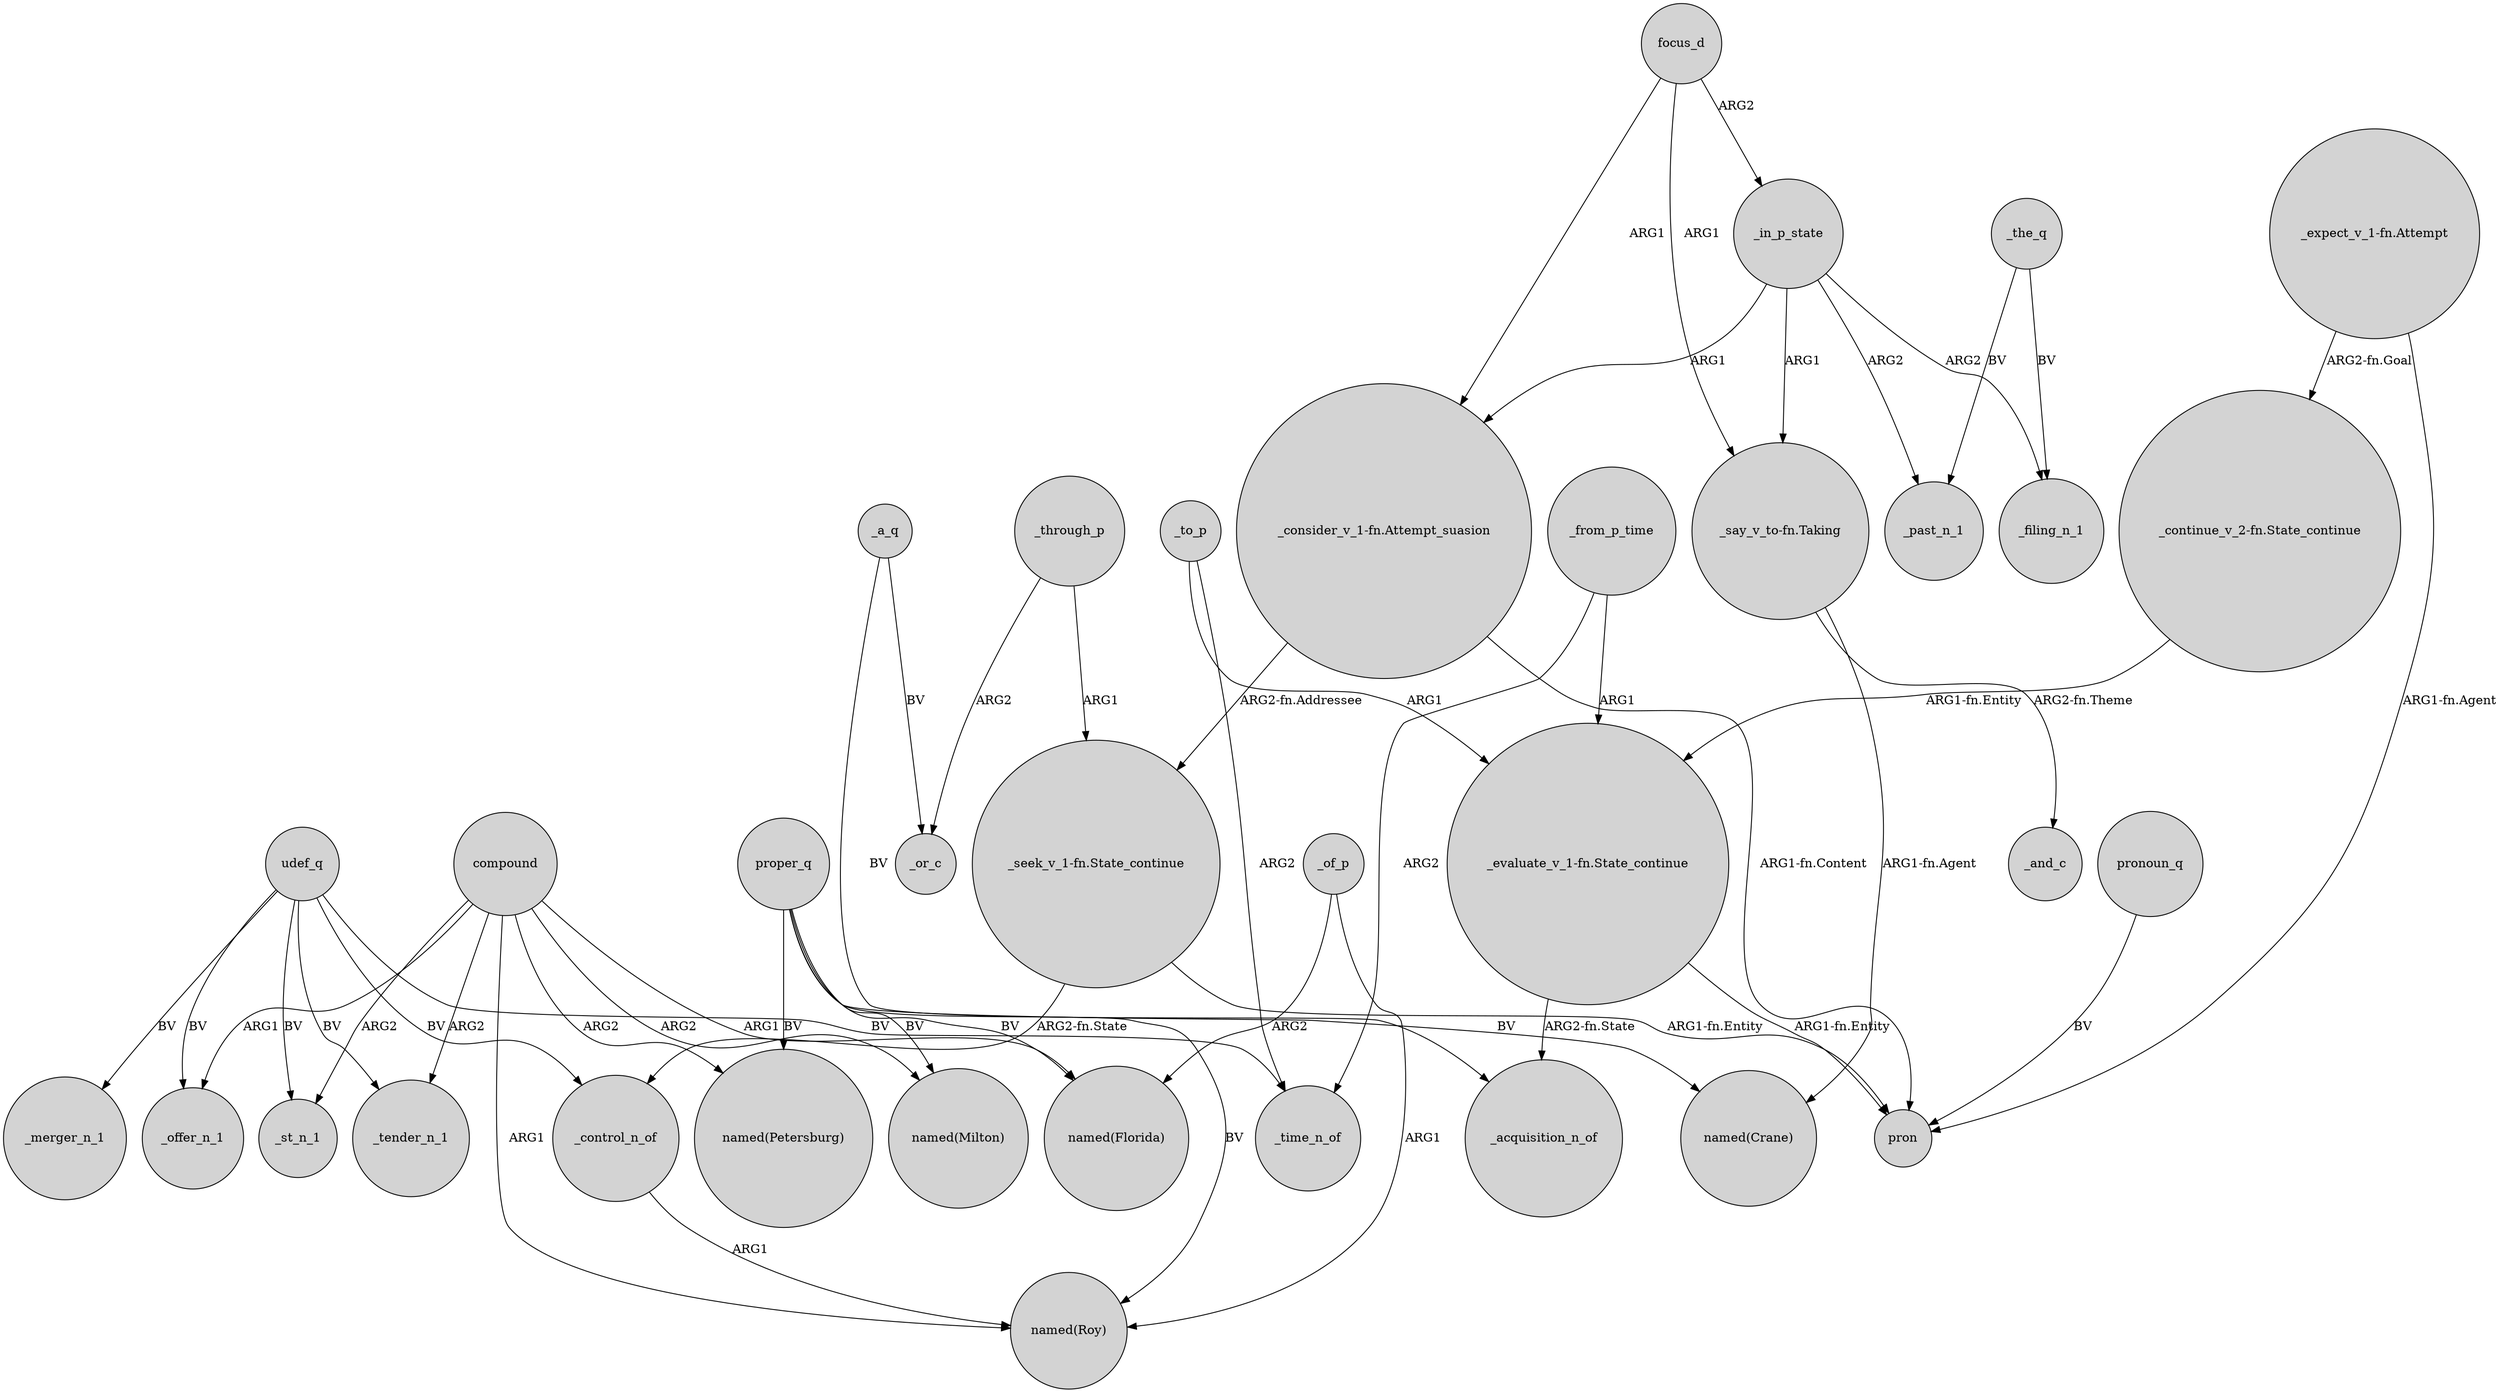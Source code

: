 digraph {
	node [shape=circle style=filled]
	udef_q -> _st_n_1 [label=BV]
	_in_p_state -> _past_n_1 [label=ARG2]
	"_expect_v_1-fn.Attempt" -> "_continue_v_2-fn.State_continue" [label="ARG2-fn.Goal"]
	"_expect_v_1-fn.Attempt" -> pron [label="ARG1-fn.Agent"]
	focus_d -> _in_p_state [label=ARG2]
	udef_q -> _control_n_of [label=BV]
	"_continue_v_2-fn.State_continue" -> "_evaluate_v_1-fn.State_continue" [label="ARG1-fn.Entity"]
	_in_p_state -> "_consider_v_1-fn.Attempt_suasion" [label=ARG1]
	udef_q -> _time_n_of [label=BV]
	_in_p_state -> "_say_v_to-fn.Taking" [label=ARG1]
	_to_p -> "_evaluate_v_1-fn.State_continue" [label=ARG1]
	focus_d -> "_say_v_to-fn.Taking" [label=ARG1]
	proper_q -> "named(Milton)" [label=BV]
	_the_q -> _filing_n_1 [label=BV]
	"_say_v_to-fn.Taking" -> _and_c [label="ARG2-fn.Theme"]
	_from_p_time -> _time_n_of [label=ARG2]
	_from_p_time -> "_evaluate_v_1-fn.State_continue" [label=ARG1]
	proper_q -> "named(Petersburg)" [label=BV]
	udef_q -> _offer_n_1 [label=BV]
	"_consider_v_1-fn.Attempt_suasion" -> pron [label="ARG1-fn.Content"]
	"_consider_v_1-fn.Attempt_suasion" -> "_seek_v_1-fn.State_continue" [label="ARG2-fn.Addressee"]
	compound -> _offer_n_1 [label=ARG1]
	_a_q -> _or_c [label=BV]
	_control_n_of -> "named(Roy)" [label=ARG1]
	pronoun_q -> pron [label=BV]
	_of_p -> "named(Florida)" [label=ARG2]
	"_evaluate_v_1-fn.State_continue" -> pron [label="ARG1-fn.Entity"]
	proper_q -> "named(Crane)" [label=BV]
	_through_p -> "_seek_v_1-fn.State_continue" [label=ARG1]
	udef_q -> _tender_n_1 [label=BV]
	"_evaluate_v_1-fn.State_continue" -> _acquisition_n_of [label="ARG2-fn.State"]
	compound -> _tender_n_1 [label=ARG2]
	proper_q -> "named(Roy)" [label=BV]
	_a_q -> _acquisition_n_of [label=BV]
	compound -> _st_n_1 [label=ARG2]
	compound -> "named(Florida)" [label=ARG1]
	proper_q -> "named(Florida)" [label=BV]
	"_seek_v_1-fn.State_continue" -> _control_n_of [label="ARG2-fn.State"]
	focus_d -> "_consider_v_1-fn.Attempt_suasion" [label=ARG1]
	compound -> "named(Petersburg)" [label=ARG2]
	_in_p_state -> _filing_n_1 [label=ARG2]
	_through_p -> _or_c [label=ARG2]
	compound -> "named(Milton)" [label=ARG2]
	compound -> "named(Roy)" [label=ARG1]
	_of_p -> "named(Roy)" [label=ARG1]
	"_seek_v_1-fn.State_continue" -> pron [label="ARG1-fn.Entity"]
	"_say_v_to-fn.Taking" -> "named(Crane)" [label="ARG1-fn.Agent"]
	_the_q -> _past_n_1 [label=BV]
	udef_q -> _merger_n_1 [label=BV]
	_to_p -> _time_n_of [label=ARG2]
}
